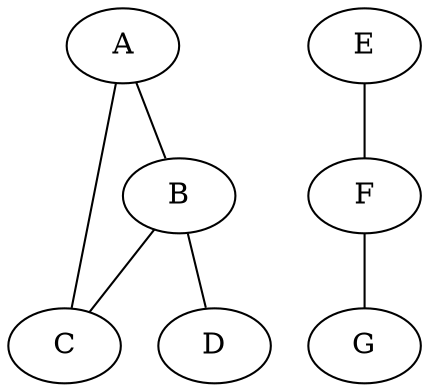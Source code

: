 graph {
        "A" -- "B"
        "B" -- "C"
        "B" -- "D"
        "C" -- "A"
        "E" -- "F"
        "F" -- "G"
    }
